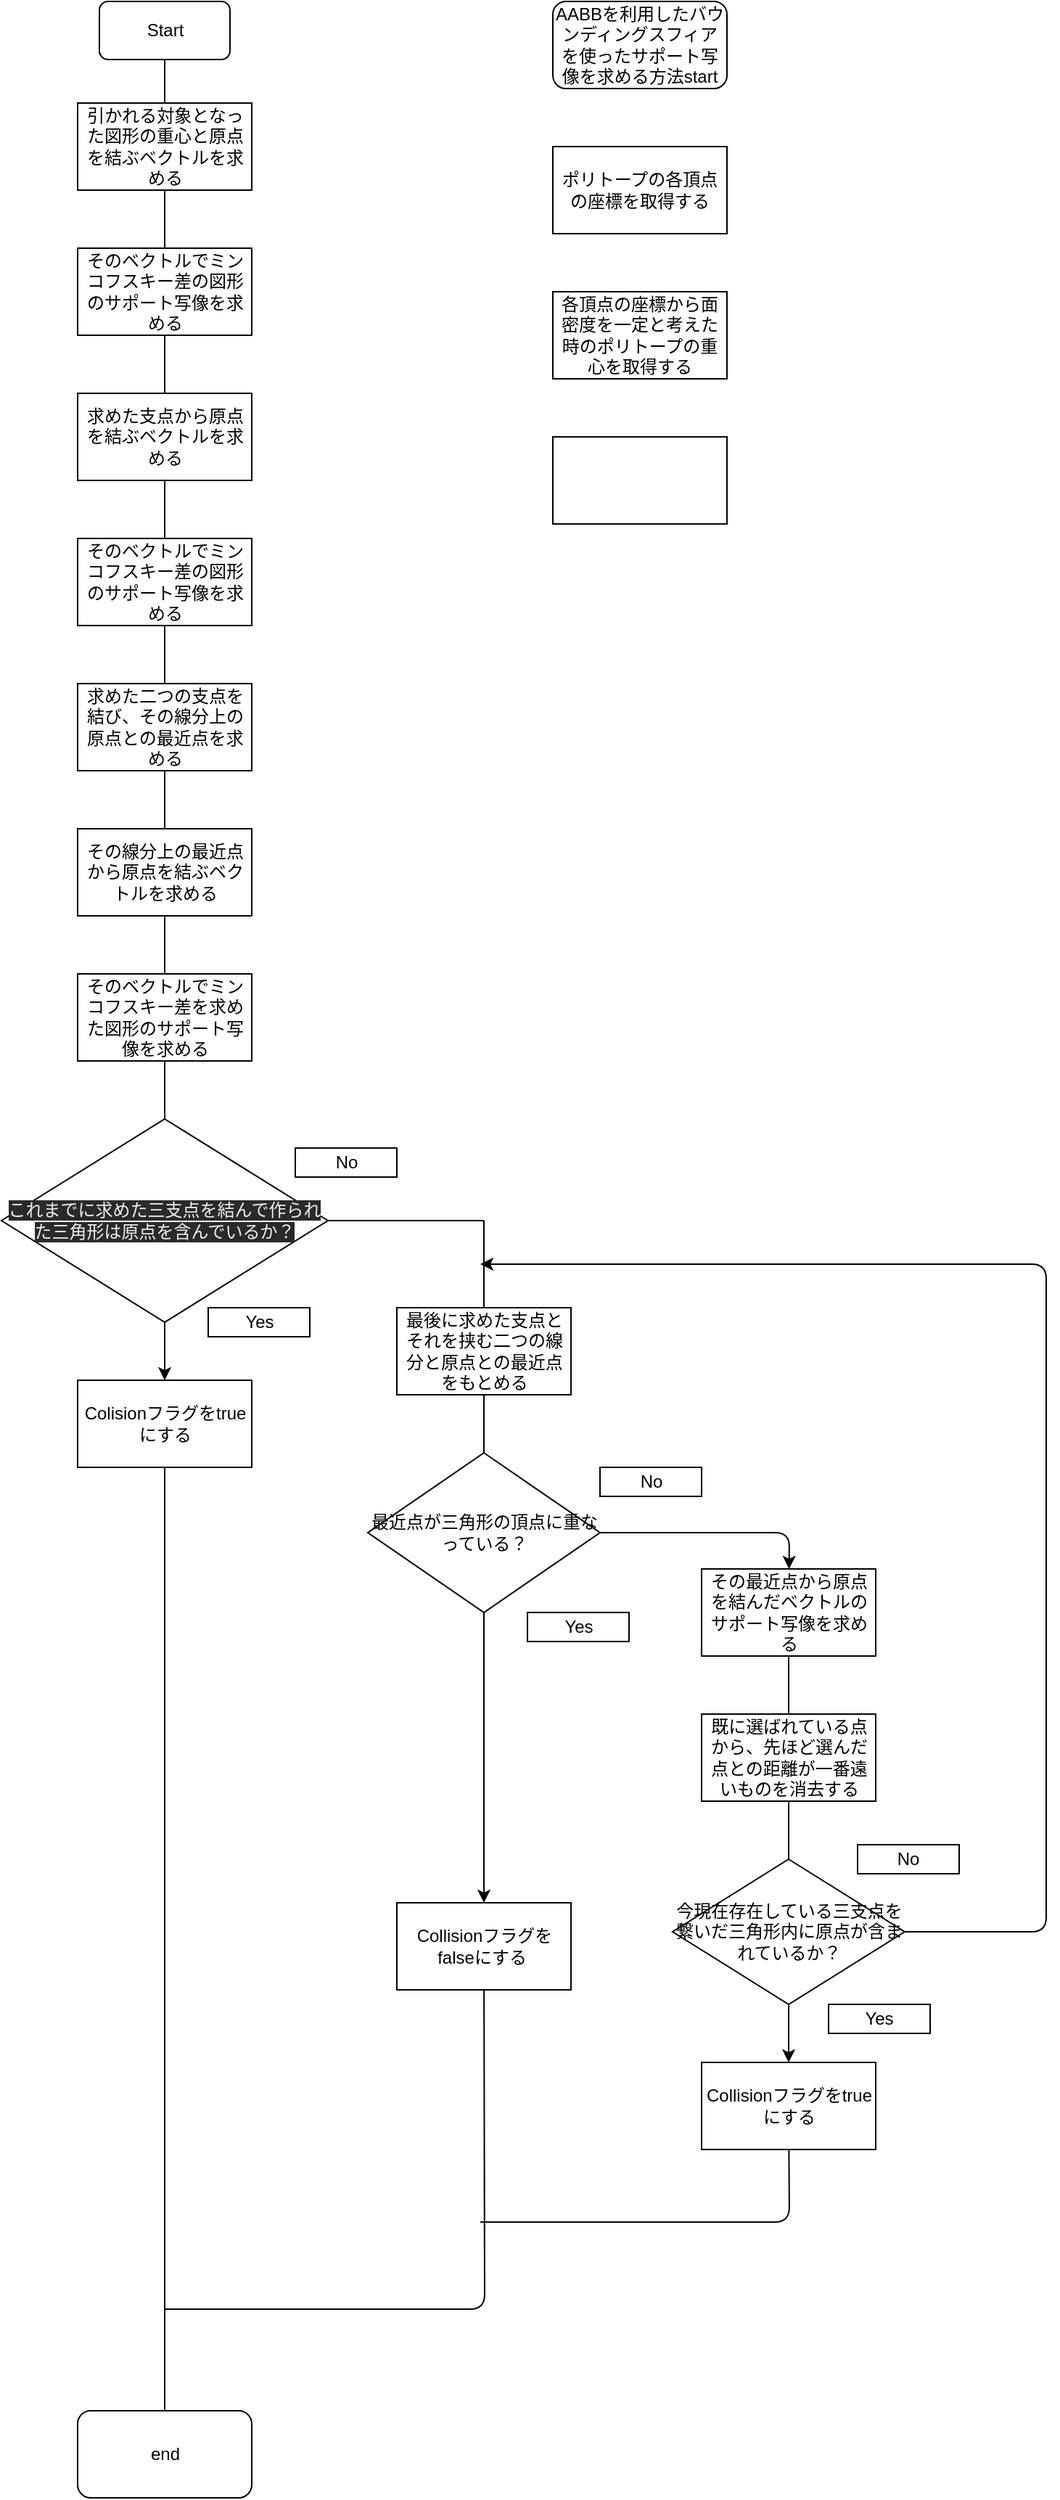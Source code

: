 <mxfile version="13.10.0" type="embed">
    <diagram id="0Gj9gpTwv_mEAL3eeQjb" name="Page-1">
        <mxGraphModel dx="797" dy="860" grid="1" gridSize="10" guides="1" tooltips="1" connect="1" arrows="1" fold="1" page="1" pageScale="1" pageWidth="850" pageHeight="1100" math="0" shadow="0">
            <root>
                <mxCell id="0"/>
                <mxCell id="1" parent="0"/>
                <mxCell id="2" value="Start" style="rounded=1;whiteSpace=wrap;html=1;" parent="1" vertex="1">
                    <mxGeometry x="107.5" y="10" width="90" height="40" as="geometry"/>
                </mxCell>
                <mxCell id="3" value="引かれる対象となった図形の重心と原点を結ぶベクトルを求める" style="rounded=0;whiteSpace=wrap;html=1;" parent="1" vertex="1">
                    <mxGeometry x="92.5" y="80" width="120" height="60" as="geometry"/>
                </mxCell>
                <mxCell id="4" value="そのベクトルでミンコフスキー差の図形のサポート写像を求める" style="rounded=0;whiteSpace=wrap;html=1;" parent="1" vertex="1">
                    <mxGeometry x="92.5" y="180" width="120" height="60" as="geometry"/>
                </mxCell>
                <mxCell id="5" value="" style="endArrow=none;html=1;entryX=0.5;entryY=1;entryDx=0;entryDy=0;exitX=0.5;exitY=0;exitDx=0;exitDy=0;" parent="1" source="4" target="3" edge="1">
                    <mxGeometry width="50" height="50" relative="1" as="geometry">
                        <mxPoint x="182.5" y="370" as="sourcePoint"/>
                        <mxPoint x="162.5" y="139" as="targetPoint"/>
                    </mxGeometry>
                </mxCell>
                <mxCell id="6" value="" style="endArrow=none;html=1;" parent="1" source="3" target="2" edge="1">
                    <mxGeometry width="50" height="50" relative="1" as="geometry">
                        <mxPoint x="162.5" y="120" as="sourcePoint"/>
                        <mxPoint x="232.5" y="320" as="targetPoint"/>
                    </mxGeometry>
                </mxCell>
                <mxCell id="8" value="求めた支点から原点を結ぶベクトルを求める" style="rounded=0;whiteSpace=wrap;html=1;" parent="1" vertex="1">
                    <mxGeometry x="92.5" y="280" width="120" height="60" as="geometry"/>
                </mxCell>
                <mxCell id="9" value="そのベクトルでミンコフスキー差の図形のサポート写像を求める" style="rounded=0;whiteSpace=wrap;html=1;" parent="1" vertex="1">
                    <mxGeometry x="92.5" y="380" width="120" height="60" as="geometry"/>
                </mxCell>
                <mxCell id="10" value="求めた二つの支点を結び、その線分上の原点との最近点を求める" style="rounded=0;whiteSpace=wrap;html=1;" parent="1" vertex="1">
                    <mxGeometry x="92.5" y="480" width="120" height="60" as="geometry"/>
                </mxCell>
                <mxCell id="11" value="その線分上の最近点から原点を結ぶベクトルを求める" style="rounded=0;whiteSpace=wrap;html=1;" parent="1" vertex="1">
                    <mxGeometry x="92.5" y="580" width="120" height="60" as="geometry"/>
                </mxCell>
                <mxCell id="12" value="そのベクトルでミンコフスキー差を求めた図形のサポート写像を求める" style="rounded=0;whiteSpace=wrap;html=1;" parent="1" vertex="1">
                    <mxGeometry x="92.5" y="680" width="120" height="60" as="geometry"/>
                </mxCell>
                <mxCell id="14" value="&lt;span style=&quot;color: rgb(240 , 240 , 240) ; font-family: &amp;#34;helvetica&amp;#34; ; font-size: 12px ; font-style: normal ; font-weight: 400 ; letter-spacing: normal ; text-align: center ; text-indent: 0px ; text-transform: none ; word-spacing: 0px ; background-color: rgb(42 , 42 , 42) ; display: inline ; float: none&quot;&gt;これまでに求めた三支点を結んで作られた三角形は原点を含んでいるか？&lt;/span&gt;" style="rhombus;whiteSpace=wrap;html=1;" parent="1" vertex="1">
                    <mxGeometry x="40" y="780" width="225" height="140" as="geometry"/>
                </mxCell>
                <mxCell id="17" value="" style="endArrow=none;html=1;" parent="1" source="8" target="4" edge="1">
                    <mxGeometry width="50" height="50" relative="1" as="geometry">
                        <mxPoint x="152.5" y="320" as="sourcePoint"/>
                        <mxPoint x="232.5" y="770" as="targetPoint"/>
                    </mxGeometry>
                </mxCell>
                <mxCell id="19" value="" style="endArrow=none;html=1;" parent="1" target="10" edge="1">
                    <mxGeometry width="50" height="50" relative="1" as="geometry">
                        <mxPoint x="192.5" y="540" as="sourcePoint"/>
                        <mxPoint x="242.5" y="490" as="targetPoint"/>
                    </mxGeometry>
                </mxCell>
                <mxCell id="21" value="" style="endArrow=none;html=1;" parent="1" source="10" target="9" edge="1">
                    <mxGeometry width="50" height="50" relative="1" as="geometry">
                        <mxPoint x="192.5" y="540" as="sourcePoint"/>
                        <mxPoint x="242.5" y="490" as="targetPoint"/>
                    </mxGeometry>
                </mxCell>
                <mxCell id="22" value="" style="endArrow=none;html=1;" parent="1" source="9" target="8" edge="1">
                    <mxGeometry width="50" height="50" relative="1" as="geometry">
                        <mxPoint x="192.5" y="540" as="sourcePoint"/>
                        <mxPoint x="242.5" y="490" as="targetPoint"/>
                    </mxGeometry>
                </mxCell>
                <mxCell id="23" value="" style="endArrow=none;html=1;" parent="1" source="11" target="10" edge="1">
                    <mxGeometry width="50" height="50" relative="1" as="geometry">
                        <mxPoint x="192.5" y="540" as="sourcePoint"/>
                        <mxPoint x="242.5" y="490" as="targetPoint"/>
                    </mxGeometry>
                </mxCell>
                <mxCell id="24" value="" style="endArrow=none;html=1;" parent="1" source="12" target="14" edge="1">
                    <mxGeometry width="50" height="50" relative="1" as="geometry">
                        <mxPoint x="192.5" y="540" as="sourcePoint"/>
                        <mxPoint x="242.5" y="490" as="targetPoint"/>
                    </mxGeometry>
                </mxCell>
                <mxCell id="25" value="" style="endArrow=none;html=1;" parent="1" source="11" target="12" edge="1">
                    <mxGeometry width="50" height="50" relative="1" as="geometry">
                        <mxPoint x="192.5" y="540" as="sourcePoint"/>
                        <mxPoint x="242.5" y="490" as="targetPoint"/>
                    </mxGeometry>
                </mxCell>
                <mxCell id="26" value="Yes" style="rounded=0;whiteSpace=wrap;html=1;" parent="1" vertex="1">
                    <mxGeometry x="182.5" y="910" width="70" height="20" as="geometry"/>
                </mxCell>
                <mxCell id="27" value="" style="endArrow=classic;html=1;" parent="1" source="14" target="29" edge="1">
                    <mxGeometry width="50" height="50" relative="1" as="geometry">
                        <mxPoint x="122.5" y="930" as="sourcePoint"/>
                        <mxPoint x="152.5" y="960" as="targetPoint"/>
                    </mxGeometry>
                </mxCell>
                <mxCell id="28" value="end" style="rounded=1;whiteSpace=wrap;html=1;" parent="1" vertex="1">
                    <mxGeometry x="92.5" y="1670" width="120" height="60" as="geometry"/>
                </mxCell>
                <mxCell id="29" value="Colisionフラグをtrueにする" style="rounded=0;whiteSpace=wrap;html=1;" parent="1" vertex="1">
                    <mxGeometry x="92.5" y="960" width="120" height="60" as="geometry"/>
                </mxCell>
                <mxCell id="30" value="" style="endArrow=none;html=1;entryX=0.5;entryY=0;entryDx=0;entryDy=0;" parent="1" source="29" target="28" edge="1">
                    <mxGeometry width="50" height="50" relative="1" as="geometry">
                        <mxPoint x="212.5" y="960" as="sourcePoint"/>
                        <mxPoint x="262.5" y="910" as="targetPoint"/>
                    </mxGeometry>
                </mxCell>
                <mxCell id="31" value="No" style="rounded=0;whiteSpace=wrap;html=1;" parent="1" vertex="1">
                    <mxGeometry x="242.5" y="800" width="70" height="20" as="geometry"/>
                </mxCell>
                <mxCell id="32" value="最後に求めた支点とそれを挟む二つの線分と原点との最近点をもとめる" style="rounded=0;whiteSpace=wrap;html=1;" parent="1" vertex="1">
                    <mxGeometry x="312.5" y="910" width="120" height="60" as="geometry"/>
                </mxCell>
                <mxCell id="34" value="" style="endArrow=none;html=1;" parent="1" source="14" edge="1">
                    <mxGeometry width="50" height="50" relative="1" as="geometry">
                        <mxPoint x="452.5" y="830" as="sourcePoint"/>
                        <mxPoint x="372.5" y="850" as="targetPoint"/>
                    </mxGeometry>
                </mxCell>
                <mxCell id="35" value="" style="endArrow=none;html=1;" parent="1" source="32" edge="1">
                    <mxGeometry width="50" height="50" relative="1" as="geometry">
                        <mxPoint x="302.5" y="880" as="sourcePoint"/>
                        <mxPoint x="372.5" y="850" as="targetPoint"/>
                    </mxGeometry>
                </mxCell>
                <mxCell id="36" value="最近点が三角形の頂点に重なっている？" style="rhombus;whiteSpace=wrap;html=1;" parent="1" vertex="1">
                    <mxGeometry x="292.5" y="1010" width="160" height="110" as="geometry"/>
                </mxCell>
                <mxCell id="37" value="" style="endArrow=none;html=1;" parent="1" source="36" target="32" edge="1">
                    <mxGeometry width="50" height="50" relative="1" as="geometry">
                        <mxPoint x="302.5" y="929" as="sourcePoint"/>
                        <mxPoint x="352.5" y="880" as="targetPoint"/>
                    </mxGeometry>
                </mxCell>
                <mxCell id="38" value="Yes" style="rounded=0;whiteSpace=wrap;html=1;" parent="1" vertex="1">
                    <mxGeometry x="402.5" y="1120" width="70" height="20" as="geometry"/>
                </mxCell>
                <mxCell id="41" value="No" style="rounded=0;whiteSpace=wrap;html=1;" parent="1" vertex="1">
                    <mxGeometry x="452.5" y="1020" width="70" height="20" as="geometry"/>
                </mxCell>
                <mxCell id="42" value="Collisionフラグをfalseにする&amp;nbsp;" style="rounded=0;whiteSpace=wrap;html=1;" parent="1" vertex="1">
                    <mxGeometry x="312.5" y="1320" width="120" height="60" as="geometry"/>
                </mxCell>
                <mxCell id="43" value="" style="endArrow=classic;html=1;entryX=0.5;entryY=0;entryDx=0;entryDy=0;" parent="1" source="36" target="42" edge="1">
                    <mxGeometry width="50" height="50" relative="1" as="geometry">
                        <mxPoint x="282.5" y="1120" as="sourcePoint"/>
                        <mxPoint x="332.5" y="1070" as="targetPoint"/>
                    </mxGeometry>
                </mxCell>
                <mxCell id="44" value="" style="endArrow=none;html=1;" parent="1" source="42" edge="1">
                    <mxGeometry width="50" height="50" relative="1" as="geometry">
                        <mxPoint x="282.5" y="1120" as="sourcePoint"/>
                        <mxPoint x="153" y="1600" as="targetPoint"/>
                        <Array as="points">
                            <mxPoint x="373" y="1600"/>
                        </Array>
                    </mxGeometry>
                </mxCell>
                <mxCell id="45" value="その最近点から原点を結んだベクトルのサポート写像を求める" style="rounded=0;whiteSpace=wrap;html=1;" parent="1" vertex="1">
                    <mxGeometry x="522.5" y="1090" width="120" height="60" as="geometry"/>
                </mxCell>
                <mxCell id="47" value="" style="endArrow=classic;html=1;" parent="1" source="36" target="45" edge="1">
                    <mxGeometry width="50" height="50" relative="1" as="geometry">
                        <mxPoint x="580" y="1220" as="sourcePoint"/>
                        <mxPoint x="630" y="1170" as="targetPoint"/>
                        <Array as="points">
                            <mxPoint x="583" y="1065"/>
                        </Array>
                    </mxGeometry>
                </mxCell>
                <mxCell id="48" value="既に選ばれている点から、先ほど選んだ点との距離が一番遠いものを消去する" style="rounded=0;whiteSpace=wrap;html=1;" parent="1" vertex="1">
                    <mxGeometry x="522.5" y="1190" width="120" height="60" as="geometry"/>
                </mxCell>
                <mxCell id="49" value="" style="endArrow=none;html=1;" parent="1" source="48" target="45" edge="1">
                    <mxGeometry width="50" height="50" relative="1" as="geometry">
                        <mxPoint x="582" y="1230" as="sourcePoint"/>
                        <mxPoint x="630" y="1370" as="targetPoint"/>
                    </mxGeometry>
                </mxCell>
                <mxCell id="51" value="今現在存在している三支点を繋いだ三角形内に原点が含まれているか？" style="rhombus;whiteSpace=wrap;html=1;" parent="1" vertex="1">
                    <mxGeometry x="502.5" y="1290" width="160" height="100" as="geometry"/>
                </mxCell>
                <mxCell id="52" value="" style="endArrow=none;html=1;" parent="1" source="51" target="48" edge="1">
                    <mxGeometry width="50" height="50" relative="1" as="geometry">
                        <mxPoint x="400" y="1350" as="sourcePoint"/>
                        <mxPoint x="450" y="1300" as="targetPoint"/>
                    </mxGeometry>
                </mxCell>
                <mxCell id="53" value="No" style="rounded=0;whiteSpace=wrap;html=1;" parent="1" vertex="1">
                    <mxGeometry x="630" y="1280" width="70" height="20" as="geometry"/>
                </mxCell>
                <mxCell id="54" value="" style="endArrow=classic;html=1;" parent="1" source="51" edge="1">
                    <mxGeometry width="50" height="50" relative="1" as="geometry">
                        <mxPoint x="400" y="1240" as="sourcePoint"/>
                        <mxPoint x="370" y="880" as="targetPoint"/>
                        <Array as="points">
                            <mxPoint x="760" y="1340"/>
                            <mxPoint x="760" y="880"/>
                        </Array>
                    </mxGeometry>
                </mxCell>
                <mxCell id="56" value="Yes" style="rounded=0;whiteSpace=wrap;html=1;" parent="1" vertex="1">
                    <mxGeometry x="610" y="1390" width="70" height="20" as="geometry"/>
                </mxCell>
                <mxCell id="58" value="Collisionフラグをtrueにする" style="rounded=0;whiteSpace=wrap;html=1;" parent="1" vertex="1">
                    <mxGeometry x="522.5" y="1430" width="120" height="60" as="geometry"/>
                </mxCell>
                <mxCell id="59" value="" style="endArrow=classic;html=1;" parent="1" source="51" target="58" edge="1">
                    <mxGeometry width="50" height="50" relative="1" as="geometry">
                        <mxPoint x="400" y="1470" as="sourcePoint"/>
                        <mxPoint x="450" y="1420" as="targetPoint"/>
                    </mxGeometry>
                </mxCell>
                <mxCell id="60" value="" style="endArrow=none;html=1;" parent="1" source="58" edge="1">
                    <mxGeometry width="50" height="50" relative="1" as="geometry">
                        <mxPoint x="400" y="1470" as="sourcePoint"/>
                        <mxPoint x="370" y="1540" as="targetPoint"/>
                        <Array as="points">
                            <mxPoint x="583" y="1540"/>
                        </Array>
                    </mxGeometry>
                </mxCell>
                <mxCell id="63" value="AABBを利用したバウンディングスフィアを使ったサポート写像を求める方法start" style="rounded=1;whiteSpace=wrap;html=1;" vertex="1" parent="1">
                    <mxGeometry x="420" y="10" width="120" height="60" as="geometry"/>
                </mxCell>
                <mxCell id="64" value="ポリトープの各頂点の座標を取得する" style="rounded=0;whiteSpace=wrap;html=1;" vertex="1" parent="1">
                    <mxGeometry x="420" y="110" width="120" height="60" as="geometry"/>
                </mxCell>
                <mxCell id="65" value="各頂点の座標から面密度を一定と考えた時のポリトープの重心を取得する" style="rounded=0;whiteSpace=wrap;html=1;" vertex="1" parent="1">
                    <mxGeometry x="420" y="210" width="120" height="60" as="geometry"/>
                </mxCell>
                <mxCell id="66" value="" style="rounded=0;whiteSpace=wrap;html=1;" vertex="1" parent="1">
                    <mxGeometry x="420" y="310" width="120" height="60" as="geometry"/>
                </mxCell>
            </root>
        </mxGraphModel>
    </diagram>
</mxfile>